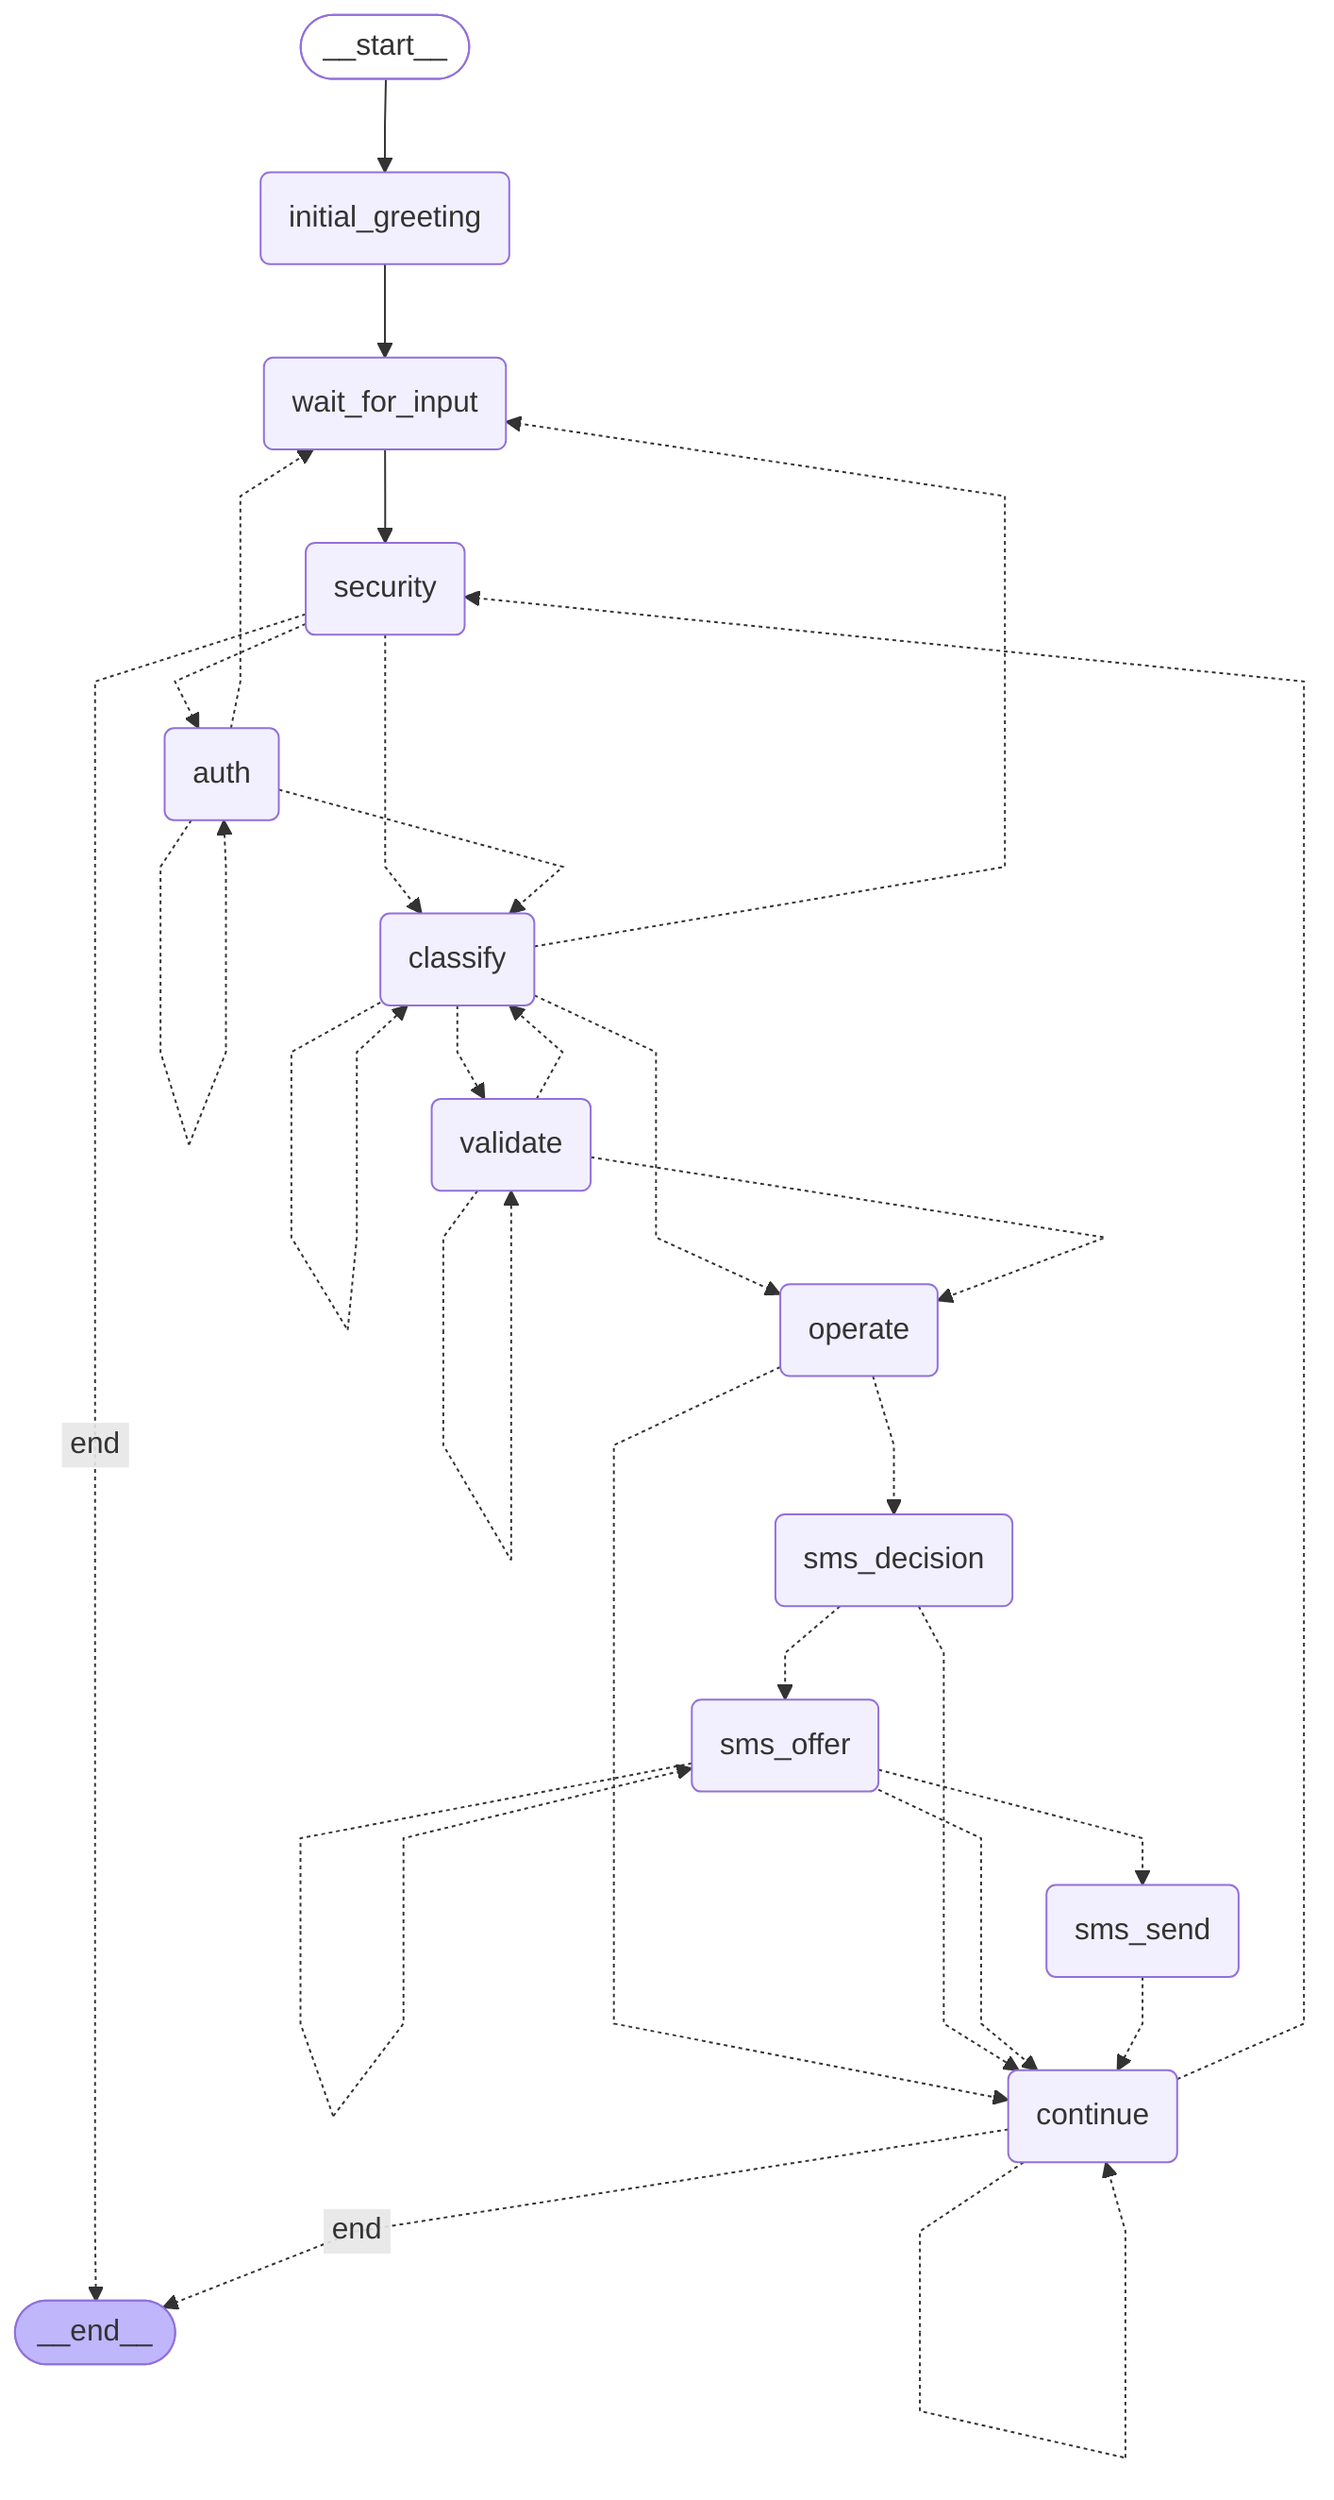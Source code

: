---
config:
  flowchart:
    curve: linear
---
graph TD;
	__start__([<p>__start__</p>]):::first
	initial_greeting(initial_greeting)
	security(security)
	auth(auth)
	classify(classify)
	validate(validate)
	operate(operate)
	wait_for_input(wait_for_input)
	sms_decision(sms_decision)
	sms_offer(sms_offer)
	sms_send(sms_send)
	continue(continue)
	__end__([<p>__end__</p>]):::last
	__start__ --> initial_greeting;
	initial_greeting --> wait_for_input;
	wait_for_input --> security;
	security -.-> auth;
	security -.-> classify;
	security -. &nbsp;end&nbsp; .-> __end__;
	auth -.-> classify;
	auth -.-> wait_for_input;
	classify -.-> validate;
	classify -.-> operate;
	classify -.-> wait_for_input;
	validate -.-> operate;
	validate -.-> classify;
	operate -.-> sms_decision;
	operate -.-> continue;
	sms_decision -.-> sms_offer;
	sms_decision -.-> continue;
	sms_offer -.-> sms_send;
	sms_offer -.-> continue;
	sms_send -.-> continue;
	continue -.-> security;
	continue -. &nbsp;end&nbsp; .-> __end__;
	auth -.-> auth;
	classify -.-> classify;
	validate -.-> validate;
	sms_offer -.-> sms_offer;
	continue -.-> continue;
	classDef default fill:#f2f0ff,line-height:1.2
	classDef first fill-opacity:0
	classDef last fill:#bfb6fc